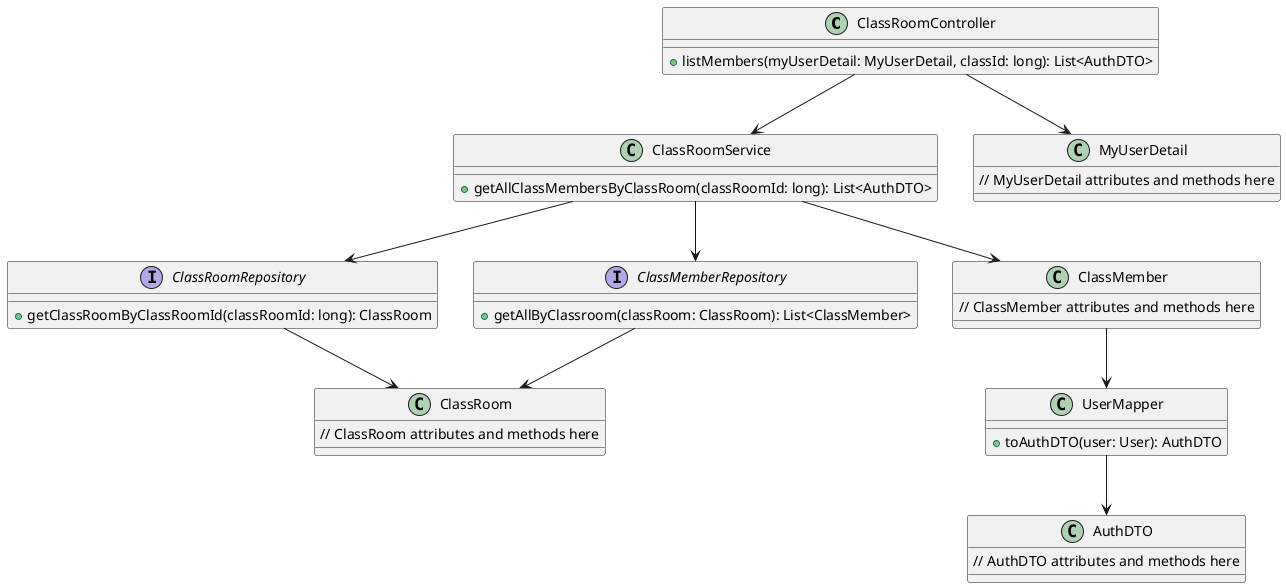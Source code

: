 @startuml

class ClassRoomController {
    + listMembers(myUserDetail: MyUserDetail, classId: long): List<AuthDTO>
}

class ClassRoomService {
    + getAllClassMembersByClassRoom(classRoomId: long): List<AuthDTO>
}

interface ClassRoomRepository {
    + getClassRoomByClassRoomId(classRoomId: long): ClassRoom
}

interface ClassMemberRepository {
    + getAllByClassroom(classRoom: ClassRoom): List<ClassMember>
}

class ClassRoom {
    // ClassRoom attributes and methods here
}

class ClassMember {
    // ClassMember attributes and methods here
}

class MyUserDetail {
    // MyUserDetail attributes and methods here
}

class AuthDTO {
    // AuthDTO attributes and methods here
}

class UserMapper {
    + toAuthDTO(user: User): AuthDTO
}

ClassRoomController --> ClassRoomService
ClassRoomController --> MyUserDetail
ClassRoomService --> ClassRoomRepository
ClassRoomService --> ClassMemberRepository
ClassRoomService --> ClassMember
ClassRoomRepository --> ClassRoom
ClassMemberRepository --> ClassRoom
ClassMember --> UserMapper
UserMapper--> AuthDTO

@enduml
